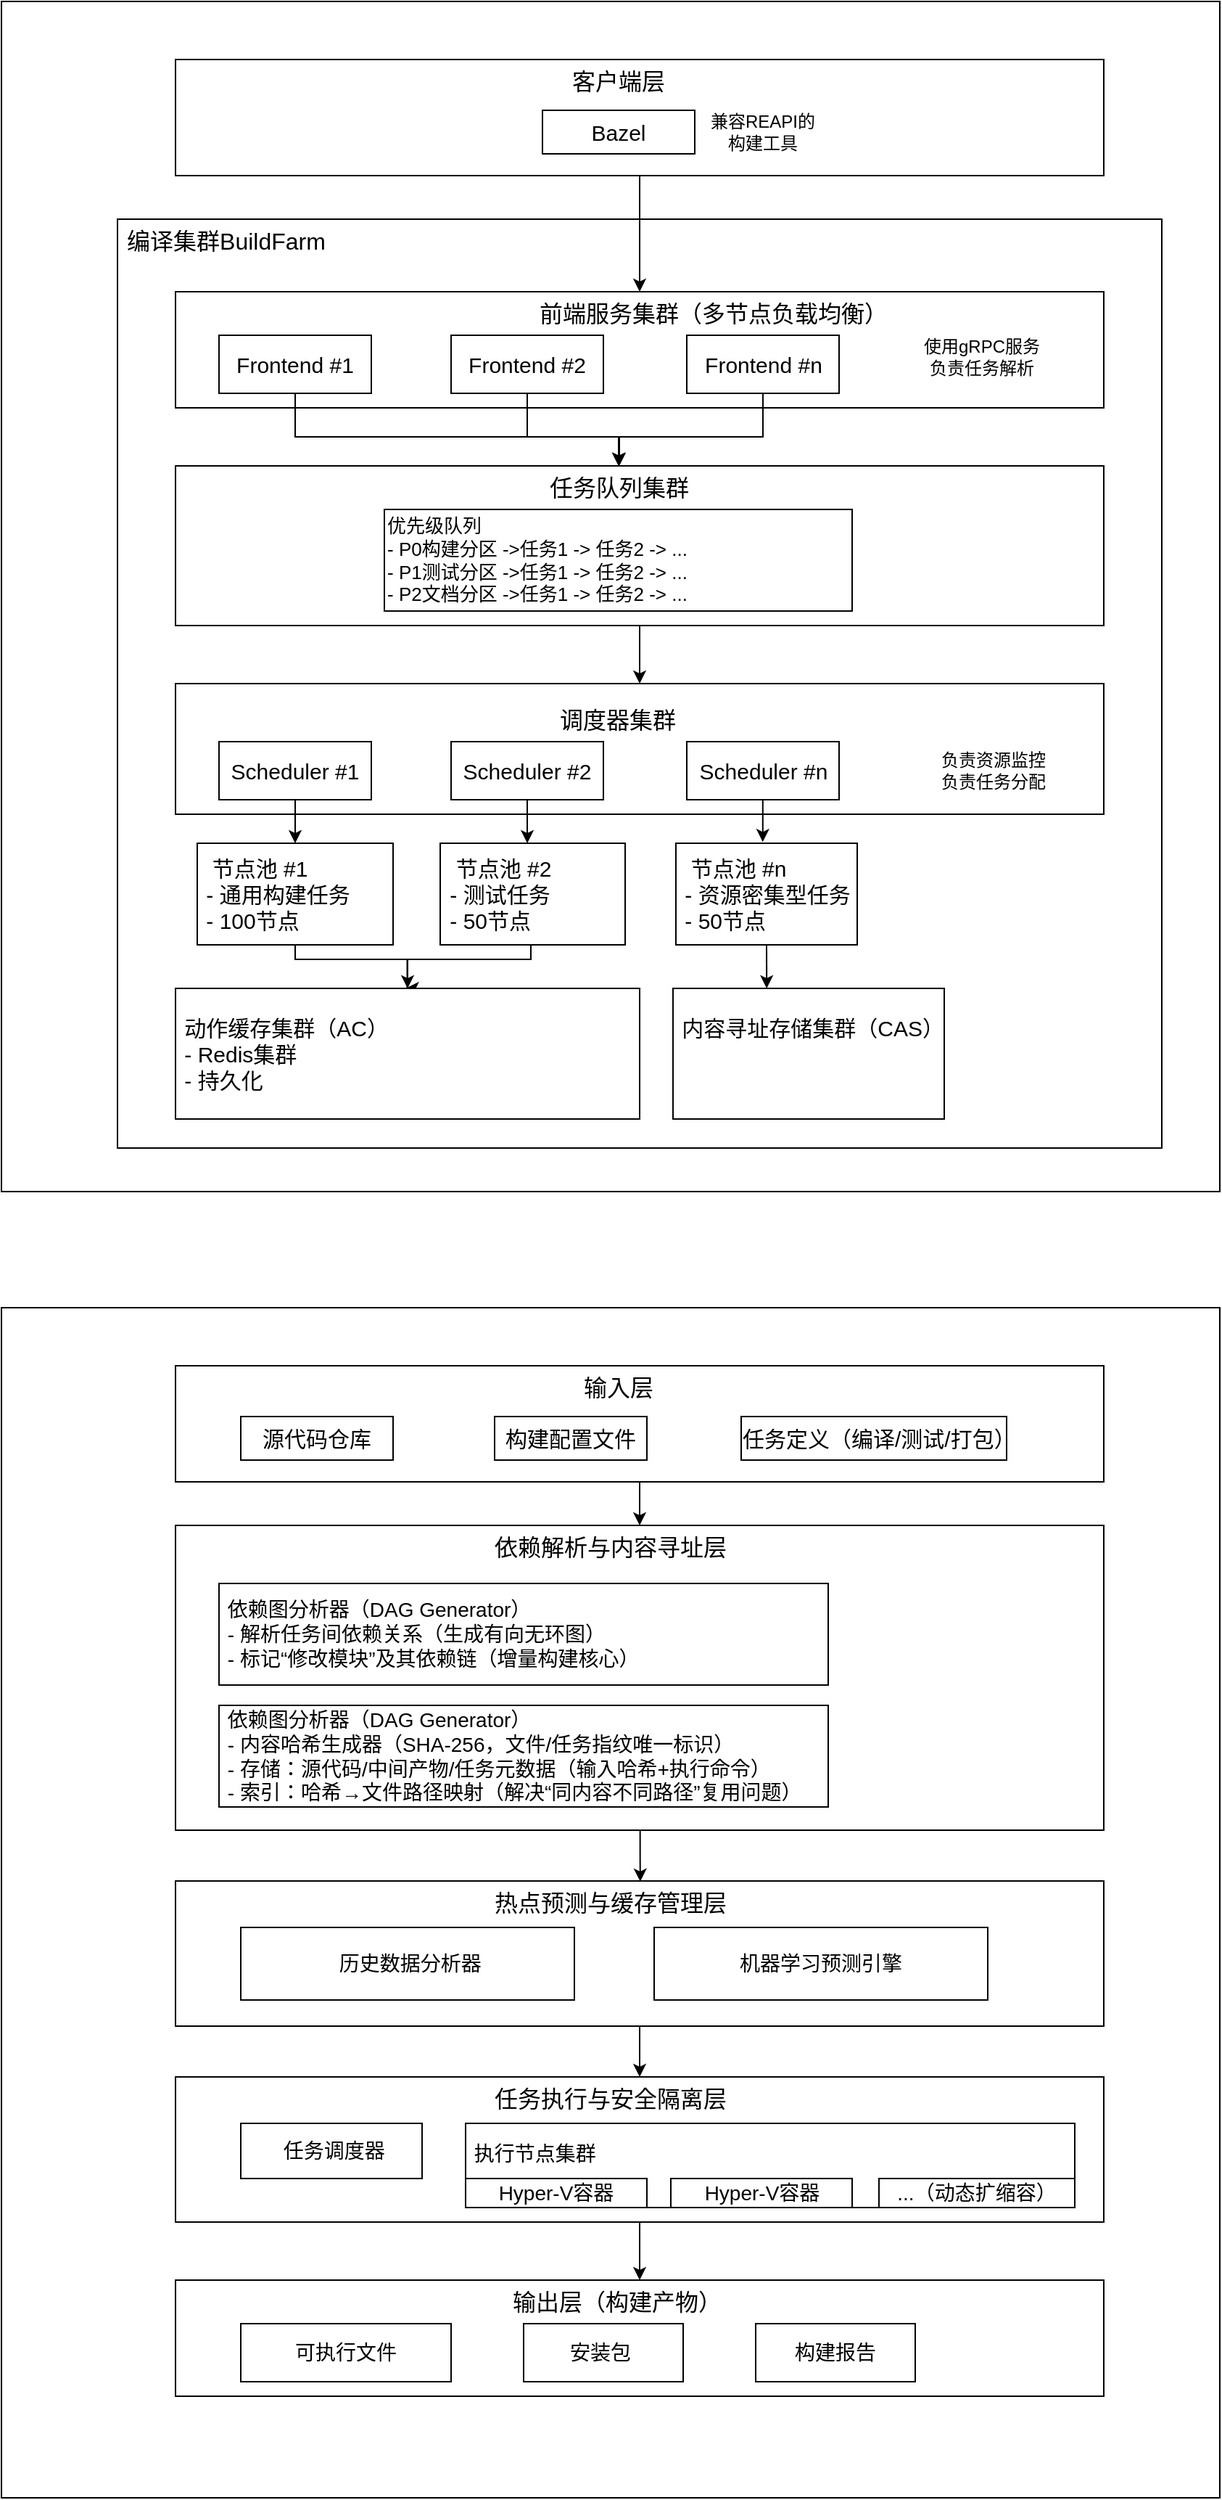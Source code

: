<mxfile version="28.0.7">
  <diagram name="Page-1" id="v7febAZ1-ew1I5EjixCc">
    <mxGraphModel dx="968" dy="743" grid="1" gridSize="10" guides="1" tooltips="1" connect="1" arrows="1" fold="1" page="1" pageScale="1" pageWidth="850" pageHeight="1100" math="0" shadow="0">
      <root>
        <mxCell id="0" />
        <mxCell id="1" parent="0" />
        <mxCell id="zgti9Vidsna3bLiAcMZ7-31" value="" style="rounded=0;whiteSpace=wrap;html=1;" vertex="1" parent="1">
          <mxGeometry y="200" width="840" height="820" as="geometry" />
        </mxCell>
        <mxCell id="zgti9Vidsna3bLiAcMZ7-46" value="" style="rounded=0;whiteSpace=wrap;html=1;" vertex="1" parent="1">
          <mxGeometry x="80" y="350" width="720" height="640" as="geometry" />
        </mxCell>
        <mxCell id="zgti9Vidsna3bLiAcMZ7-2" value="" style="rounded=0;whiteSpace=wrap;html=1;" vertex="1" parent="1">
          <mxGeometry x="120" y="240" width="640" height="80" as="geometry" />
        </mxCell>
        <mxCell id="zgti9Vidsna3bLiAcMZ7-3" value="&lt;font style=&quot;font-size: 16px;&quot;&gt;客户端层&lt;/font&gt;" style="text;html=1;align=center;verticalAlign=middle;whiteSpace=wrap;rounded=0;" vertex="1" parent="1">
          <mxGeometry x="388" y="240" width="75" height="30" as="geometry" />
        </mxCell>
        <mxCell id="zgti9Vidsna3bLiAcMZ7-4" value="&lt;font style=&quot;font-size: 15px;&quot;&gt;Bazel&lt;/font&gt;" style="rounded=0;whiteSpace=wrap;html=1;" vertex="1" parent="1">
          <mxGeometry x="373" y="275" width="105" height="30" as="geometry" />
        </mxCell>
        <mxCell id="zgti9Vidsna3bLiAcMZ7-7" value="&lt;font&gt;兼容REAPI的&lt;br&gt;构建工具&lt;/font&gt;" style="text;html=1;align=center;verticalAlign=middle;whiteSpace=wrap;rounded=0;" vertex="1" parent="1">
          <mxGeometry x="485" y="275" width="80" height="30" as="geometry" />
        </mxCell>
        <mxCell id="zgti9Vidsna3bLiAcMZ7-8" value="" style="rounded=0;whiteSpace=wrap;html=1;" vertex="1" parent="1">
          <mxGeometry x="120" y="400" width="640" height="80" as="geometry" />
        </mxCell>
        <mxCell id="zgti9Vidsna3bLiAcMZ7-9" value="&lt;font style=&quot;font-size: 16px;&quot;&gt;前端服务集群（多节点负载均衡）&lt;/font&gt;" style="text;html=1;align=center;verticalAlign=middle;whiteSpace=wrap;rounded=0;" vertex="1" parent="1">
          <mxGeometry x="360" y="400" width="262" height="30" as="geometry" />
        </mxCell>
        <mxCell id="zgti9Vidsna3bLiAcMZ7-34" style="edgeStyle=orthogonalEdgeStyle;rounded=0;orthogonalLoop=1;jettySize=auto;html=1;" edge="1" parent="1" source="zgti9Vidsna3bLiAcMZ7-10" target="zgti9Vidsna3bLiAcMZ7-15">
          <mxGeometry relative="1" as="geometry">
            <Array as="points">
              <mxPoint x="203" y="500" />
              <mxPoint x="426" y="500" />
            </Array>
          </mxGeometry>
        </mxCell>
        <mxCell id="zgti9Vidsna3bLiAcMZ7-10" value="&lt;font style=&quot;font-size: 15px;&quot;&gt;Frontend #1&lt;/font&gt;" style="rounded=0;whiteSpace=wrap;html=1;" vertex="1" parent="1">
          <mxGeometry x="150" y="430" width="105" height="40" as="geometry" />
        </mxCell>
        <mxCell id="zgti9Vidsna3bLiAcMZ7-35" style="edgeStyle=orthogonalEdgeStyle;rounded=0;orthogonalLoop=1;jettySize=auto;html=1;entryX=0.5;entryY=0;entryDx=0;entryDy=0;" edge="1" parent="1" source="zgti9Vidsna3bLiAcMZ7-11" target="zgti9Vidsna3bLiAcMZ7-15">
          <mxGeometry relative="1" as="geometry">
            <Array as="points">
              <mxPoint x="363" y="500" />
              <mxPoint x="426" y="500" />
            </Array>
          </mxGeometry>
        </mxCell>
        <mxCell id="zgti9Vidsna3bLiAcMZ7-11" value="&lt;font style=&quot;font-size: 15px;&quot;&gt;Frontend #2&lt;/font&gt;" style="rounded=0;whiteSpace=wrap;html=1;" vertex="1" parent="1">
          <mxGeometry x="310" y="430" width="105" height="40" as="geometry" />
        </mxCell>
        <mxCell id="zgti9Vidsna3bLiAcMZ7-36" style="edgeStyle=orthogonalEdgeStyle;rounded=0;orthogonalLoop=1;jettySize=auto;html=1;entryX=0.5;entryY=0;entryDx=0;entryDy=0;" edge="1" parent="1" source="zgti9Vidsna3bLiAcMZ7-12" target="zgti9Vidsna3bLiAcMZ7-15">
          <mxGeometry relative="1" as="geometry">
            <Array as="points">
              <mxPoint x="525" y="500" />
              <mxPoint x="426" y="500" />
            </Array>
          </mxGeometry>
        </mxCell>
        <mxCell id="zgti9Vidsna3bLiAcMZ7-12" value="&lt;font style=&quot;font-size: 15px;&quot;&gt;Frontend #n&lt;/font&gt;" style="rounded=0;whiteSpace=wrap;html=1;" vertex="1" parent="1">
          <mxGeometry x="472.5" y="430" width="105" height="40" as="geometry" />
        </mxCell>
        <mxCell id="zgti9Vidsna3bLiAcMZ7-13" value="使用gRPC服务&lt;br&gt;负责任务解析" style="text;html=1;align=center;verticalAlign=middle;whiteSpace=wrap;rounded=0;" vertex="1" parent="1">
          <mxGeometry x="622" y="430" width="108" height="30" as="geometry" />
        </mxCell>
        <mxCell id="zgti9Vidsna3bLiAcMZ7-37" style="edgeStyle=orthogonalEdgeStyle;rounded=0;orthogonalLoop=1;jettySize=auto;html=1;entryX=0.5;entryY=0;entryDx=0;entryDy=0;" edge="1" parent="1" source="zgti9Vidsna3bLiAcMZ7-14" target="zgti9Vidsna3bLiAcMZ7-20">
          <mxGeometry relative="1" as="geometry" />
        </mxCell>
        <mxCell id="zgti9Vidsna3bLiAcMZ7-14" value="" style="rounded=0;whiteSpace=wrap;html=1;" vertex="1" parent="1">
          <mxGeometry x="120" y="520" width="640" height="110" as="geometry" />
        </mxCell>
        <mxCell id="zgti9Vidsna3bLiAcMZ7-15" value="&lt;font style=&quot;font-size: 16px;&quot;&gt;任务队列集群&lt;/font&gt;" style="text;html=1;align=center;verticalAlign=middle;whiteSpace=wrap;rounded=0;" vertex="1" parent="1">
          <mxGeometry x="370.5" y="520" width="110" height="30" as="geometry" />
        </mxCell>
        <mxCell id="zgti9Vidsna3bLiAcMZ7-16" value="&lt;font style=&quot;font-size: 13px;&quot;&gt;&lt;font style=&quot;&quot;&gt;优先级队列&lt;br&gt;&lt;font style=&quot;&quot;&gt;- P0构建分区 -&amp;gt;任务1 -&amp;gt; 任务2 -&amp;gt; ...&lt;br&gt;- P1测试分区&amp;nbsp;-&amp;gt;任务1 -&amp;gt; 任务2 -&amp;gt; ...&lt;br&gt;- P2文档分区&lt;/font&gt;&lt;/font&gt;&amp;nbsp;-&amp;gt;任务1 -&amp;gt; 任务2 -&amp;gt; ...&lt;/font&gt;" style="rounded=0;whiteSpace=wrap;html=1;align=left;" vertex="1" parent="1">
          <mxGeometry x="264" y="550" width="322.5" height="70" as="geometry" />
        </mxCell>
        <mxCell id="zgti9Vidsna3bLiAcMZ7-20" value="" style="rounded=0;whiteSpace=wrap;html=1;" vertex="1" parent="1">
          <mxGeometry x="120" y="670" width="640" height="90" as="geometry" />
        </mxCell>
        <mxCell id="zgti9Vidsna3bLiAcMZ7-21" value="&lt;font style=&quot;font-size: 16px;&quot;&gt;调度器集群&lt;/font&gt;" style="text;html=1;align=center;verticalAlign=middle;whiteSpace=wrap;rounded=0;" vertex="1" parent="1">
          <mxGeometry x="370" y="680" width="110" height="30" as="geometry" />
        </mxCell>
        <mxCell id="zgti9Vidsna3bLiAcMZ7-38" style="edgeStyle=orthogonalEdgeStyle;rounded=0;orthogonalLoop=1;jettySize=auto;html=1;entryX=0.5;entryY=0;entryDx=0;entryDy=0;" edge="1" parent="1" source="zgti9Vidsna3bLiAcMZ7-22" target="zgti9Vidsna3bLiAcMZ7-26">
          <mxGeometry relative="1" as="geometry" />
        </mxCell>
        <mxCell id="zgti9Vidsna3bLiAcMZ7-22" value="&lt;font style=&quot;font-size: 15px;&quot;&gt;Scheduler #1&lt;/font&gt;" style="rounded=0;whiteSpace=wrap;html=1;" vertex="1" parent="1">
          <mxGeometry x="150" y="710" width="105" height="40" as="geometry" />
        </mxCell>
        <mxCell id="zgti9Vidsna3bLiAcMZ7-39" style="edgeStyle=orthogonalEdgeStyle;rounded=0;orthogonalLoop=1;jettySize=auto;html=1;entryX=0.471;entryY=0;entryDx=0;entryDy=0;entryPerimeter=0;" edge="1" parent="1" source="zgti9Vidsna3bLiAcMZ7-23" target="zgti9Vidsna3bLiAcMZ7-27">
          <mxGeometry relative="1" as="geometry" />
        </mxCell>
        <mxCell id="zgti9Vidsna3bLiAcMZ7-23" value="&lt;font style=&quot;font-size: 15px;&quot;&gt;Scheduler&amp;nbsp;#2&lt;/font&gt;" style="rounded=0;whiteSpace=wrap;html=1;" vertex="1" parent="1">
          <mxGeometry x="310" y="710" width="105" height="40" as="geometry" />
        </mxCell>
        <mxCell id="zgti9Vidsna3bLiAcMZ7-24" value="&lt;font style=&quot;font-size: 15px;&quot;&gt;Scheduler&amp;nbsp;#n&lt;/font&gt;" style="rounded=0;whiteSpace=wrap;html=1;" vertex="1" parent="1">
          <mxGeometry x="472.5" y="710" width="105" height="40" as="geometry" />
        </mxCell>
        <mxCell id="zgti9Vidsna3bLiAcMZ7-25" value="负责资源监控&lt;br&gt;负责任务分配" style="text;html=1;align=center;verticalAlign=middle;whiteSpace=wrap;rounded=0;" vertex="1" parent="1">
          <mxGeometry x="630" y="715" width="108" height="30" as="geometry" />
        </mxCell>
        <mxCell id="zgti9Vidsna3bLiAcMZ7-41" style="edgeStyle=orthogonalEdgeStyle;rounded=0;orthogonalLoop=1;jettySize=auto;html=1;entryX=0.5;entryY=0;entryDx=0;entryDy=0;" edge="1" parent="1" source="zgti9Vidsna3bLiAcMZ7-26" target="zgti9Vidsna3bLiAcMZ7-29">
          <mxGeometry relative="1" as="geometry">
            <Array as="points">
              <mxPoint x="203" y="860" />
              <mxPoint x="280" y="860" />
            </Array>
          </mxGeometry>
        </mxCell>
        <mxCell id="zgti9Vidsna3bLiAcMZ7-26" value="&lt;span style=&quot;font-size: 15px;&quot;&gt;&amp;nbsp; 节点池 #1&lt;br&gt;&amp;nbsp;- 通用构建任务&lt;br&gt;&amp;nbsp;- 100节点&lt;/span&gt;" style="rounded=0;whiteSpace=wrap;html=1;align=left;" vertex="1" parent="1">
          <mxGeometry x="135" y="780" width="135" height="70" as="geometry" />
        </mxCell>
        <mxCell id="zgti9Vidsna3bLiAcMZ7-42" style="edgeStyle=orthogonalEdgeStyle;rounded=0;orthogonalLoop=1;jettySize=auto;html=1;" edge="1" parent="1">
          <mxGeometry relative="1" as="geometry">
            <mxPoint x="278.75" y="880" as="targetPoint" />
            <mxPoint x="365.003" y="850" as="sourcePoint" />
            <Array as="points">
              <mxPoint x="364.75" y="860" />
              <mxPoint x="279.75" y="860" />
              <mxPoint x="279.75" y="880" />
            </Array>
          </mxGeometry>
        </mxCell>
        <mxCell id="zgti9Vidsna3bLiAcMZ7-27" value="&lt;span style=&quot;font-size: 15px;&quot;&gt;&amp;nbsp; 节点池 #2&lt;br&gt;&amp;nbsp;- 测试任务&lt;br&gt;&amp;nbsp;- 50节点&lt;/span&gt;" style="rounded=0;whiteSpace=wrap;html=1;align=left;" vertex="1" parent="1">
          <mxGeometry x="302.5" y="780" width="127.5" height="70" as="geometry" />
        </mxCell>
        <mxCell id="zgti9Vidsna3bLiAcMZ7-28" value="&lt;span style=&quot;font-size: 15px;&quot;&gt;&amp;nbsp; 节点池 #n&lt;br&gt;&amp;nbsp;- 资源密集型任务&lt;br&gt;&amp;nbsp;- 50节点&lt;/span&gt;" style="rounded=0;whiteSpace=wrap;html=1;align=left;" vertex="1" parent="1">
          <mxGeometry x="465" y="780" width="125" height="70" as="geometry" />
        </mxCell>
        <mxCell id="zgti9Vidsna3bLiAcMZ7-29" value="&lt;span style=&quot;font-size: 15px;&quot;&gt;&amp;nbsp;动作缓存集群（AC）&lt;br&gt;&amp;nbsp;- Redis集群&lt;br&gt;&amp;nbsp;- 持久化&lt;/span&gt;" style="rounded=0;whiteSpace=wrap;html=1;align=left;" vertex="1" parent="1">
          <mxGeometry x="120" y="880" width="320" height="90" as="geometry" />
        </mxCell>
        <mxCell id="zgti9Vidsna3bLiAcMZ7-30" value="&lt;span style=&quot;font-size: 15px;&quot;&gt;&amp;nbsp;内容寻址存储集群（CAS）&lt;br&gt;&lt;br&gt;&lt;br&gt;&lt;/span&gt;" style="rounded=0;whiteSpace=wrap;html=1;align=left;" vertex="1" parent="1">
          <mxGeometry x="463" y="880" width="187" height="90" as="geometry" />
        </mxCell>
        <mxCell id="zgti9Vidsna3bLiAcMZ7-32" value="" style="endArrow=classic;html=1;rounded=0;exitX=0.5;exitY=1;exitDx=0;exitDy=0;" edge="1" parent="1" source="zgti9Vidsna3bLiAcMZ7-2">
          <mxGeometry width="50" height="50" relative="1" as="geometry">
            <mxPoint x="370" y="660" as="sourcePoint" />
            <mxPoint x="440" y="400" as="targetPoint" />
          </mxGeometry>
        </mxCell>
        <mxCell id="zgti9Vidsna3bLiAcMZ7-40" style="edgeStyle=orthogonalEdgeStyle;rounded=0;orthogonalLoop=1;jettySize=auto;html=1;entryX=0.479;entryY=-0.012;entryDx=0;entryDy=0;entryPerimeter=0;" edge="1" parent="1" source="zgti9Vidsna3bLiAcMZ7-24" target="zgti9Vidsna3bLiAcMZ7-28">
          <mxGeometry relative="1" as="geometry">
            <Array as="points">
              <mxPoint x="525" y="770" />
            </Array>
          </mxGeometry>
        </mxCell>
        <mxCell id="zgti9Vidsna3bLiAcMZ7-43" style="edgeStyle=orthogonalEdgeStyle;rounded=0;orthogonalLoop=1;jettySize=auto;html=1;entryX=0.346;entryY=0.035;entryDx=0;entryDy=0;entryPerimeter=0;exitX=0.5;exitY=1;exitDx=0;exitDy=0;" edge="1" parent="1" source="zgti9Vidsna3bLiAcMZ7-28">
          <mxGeometry relative="1" as="geometry">
            <mxPoint x="527.398" y="846.85" as="sourcePoint" />
            <mxPoint x="527.602" y="880" as="targetPoint" />
          </mxGeometry>
        </mxCell>
        <mxCell id="zgti9Vidsna3bLiAcMZ7-47" value="&lt;font style=&quot;font-size: 16px;&quot;&gt;编译集群BuildFarm&lt;/font&gt;" style="text;html=1;align=center;verticalAlign=middle;whiteSpace=wrap;rounded=0;" vertex="1" parent="1">
          <mxGeometry x="80" y="350" width="150" height="30" as="geometry" />
        </mxCell>
        <mxCell id="zgti9Vidsna3bLiAcMZ7-48" value="" style="rounded=0;whiteSpace=wrap;html=1;" vertex="1" parent="1">
          <mxGeometry y="1100" width="840" height="820" as="geometry" />
        </mxCell>
        <mxCell id="zgti9Vidsna3bLiAcMZ7-50" value="" style="rounded=0;whiteSpace=wrap;html=1;" vertex="1" parent="1">
          <mxGeometry x="120" y="1140" width="640" height="80" as="geometry" />
        </mxCell>
        <mxCell id="zgti9Vidsna3bLiAcMZ7-51" value="&lt;font style=&quot;font-size: 16px;&quot;&gt;输入层&lt;/font&gt;" style="text;html=1;align=center;verticalAlign=middle;whiteSpace=wrap;rounded=0;" vertex="1" parent="1">
          <mxGeometry x="388" y="1140" width="75" height="30" as="geometry" />
        </mxCell>
        <mxCell id="zgti9Vidsna3bLiAcMZ7-52" value="&lt;font style=&quot;font-size: 15px;&quot;&gt;源代码仓库&lt;/font&gt;" style="rounded=0;whiteSpace=wrap;html=1;" vertex="1" parent="1">
          <mxGeometry x="165" y="1175" width="105" height="30" as="geometry" />
        </mxCell>
        <mxCell id="zgti9Vidsna3bLiAcMZ7-54" value="" style="rounded=0;whiteSpace=wrap;html=1;" vertex="1" parent="1">
          <mxGeometry x="120" y="1250" width="640" height="210" as="geometry" />
        </mxCell>
        <mxCell id="zgti9Vidsna3bLiAcMZ7-55" value="&lt;font style=&quot;font-size: 16px;&quot;&gt;&amp;nbsp;依赖解析与内容寻址层&amp;nbsp;&lt;/font&gt;" style="text;html=1;align=center;verticalAlign=middle;whiteSpace=wrap;rounded=0;" vertex="1" parent="1">
          <mxGeometry x="289" y="1250" width="262" height="30" as="geometry" />
        </mxCell>
        <mxCell id="zgti9Vidsna3bLiAcMZ7-57" value="&lt;div style=&quot;&quot;&gt;&lt;span style=&quot;background-color: transparent; color: light-dark(rgb(0, 0, 0), rgb(255, 255, 255));&quot;&gt;&lt;font style=&quot;font-size: 14px;&quot;&gt;&amp;nbsp;依赖图分析器（DAG Generator）&lt;/font&gt;&lt;/span&gt;&lt;/div&gt;&lt;font style=&quot;font-size: 14px;&quot;&gt;&lt;div style=&quot;&quot;&gt;&lt;div style=&quot;&quot;&gt;&lt;span style=&quot;background-color: transparent; color: light-dark(rgb(0, 0, 0), rgb(255, 255, 255));&quot;&gt;&amp;nbsp;- 解析任务间依赖关系（生成有向无环图）&lt;/span&gt;&lt;/div&gt;&lt;span style=&quot;background-color: transparent; color: light-dark(rgb(0, 0, 0), rgb(255, 255, 255));&quot;&gt;&lt;div style=&quot;&quot;&gt;&lt;span style=&quot;background-color: transparent; color: light-dark(rgb(0, 0, 0), rgb(255, 255, 255));&quot;&gt;&amp;nbsp;- 标记“修改模块”及其依赖链（增量构建核心）&amp;nbsp;&amp;nbsp;&lt;/span&gt;&lt;span style=&quot;background-color: transparent; color: light-dark(rgb(0, 0, 0), rgb(255, 255, 255));&quot;&gt;&amp;nbsp;&lt;/span&gt;&lt;/div&gt;&lt;/span&gt;&lt;/div&gt;&lt;/font&gt;" style="rounded=0;whiteSpace=wrap;html=1;align=left;" vertex="1" parent="1">
          <mxGeometry x="150" y="1290" width="420" height="70" as="geometry" />
        </mxCell>
        <mxCell id="zgti9Vidsna3bLiAcMZ7-82" value="" style="endArrow=classic;html=1;rounded=0;exitX=0.5;exitY=1;exitDx=0;exitDy=0;entryX=0.5;entryY=0;entryDx=0;entryDy=0;" edge="1" parent="1" source="zgti9Vidsna3bLiAcMZ7-50" target="zgti9Vidsna3bLiAcMZ7-54">
          <mxGeometry width="50" height="50" relative="1" as="geometry">
            <mxPoint x="370" y="1560" as="sourcePoint" />
            <mxPoint x="440" y="1300" as="targetPoint" />
          </mxGeometry>
        </mxCell>
        <mxCell id="zgti9Vidsna3bLiAcMZ7-86" value="&lt;font style=&quot;font-size: 15px;&quot;&gt;构建配置文件&lt;/font&gt;" style="rounded=0;whiteSpace=wrap;html=1;" vertex="1" parent="1">
          <mxGeometry x="340" y="1175" width="105" height="30" as="geometry" />
        </mxCell>
        <mxCell id="zgti9Vidsna3bLiAcMZ7-87" value="&lt;font style=&quot;font-size: 15px;&quot;&gt;任务定义（编译/测试/打包）&lt;/font&gt;" style="rounded=0;whiteSpace=wrap;html=1;" vertex="1" parent="1">
          <mxGeometry x="510" y="1175" width="183" height="30" as="geometry" />
        </mxCell>
        <mxCell id="zgti9Vidsna3bLiAcMZ7-88" value="&lt;div style=&quot;&quot;&gt;&lt;span style=&quot;background-color: transparent; color: light-dark(rgb(0, 0, 0), rgb(255, 255, 255));&quot;&gt;&lt;font style=&quot;font-size: 14px;&quot;&gt;&amp;nbsp;依赖图分析器（DAG Generator）&lt;/font&gt;&lt;/span&gt;&lt;/div&gt;&lt;font style=&quot;font-size: 14px;&quot;&gt;&lt;div style=&quot;&quot;&gt;&lt;div style=&quot;&quot;&gt;&lt;span style=&quot;background-color: transparent; color: light-dark(rgb(0, 0, 0), rgb(255, 255, 255));&quot;&gt;&amp;nbsp;&lt;/span&gt;&lt;span style=&quot;background-color: transparent; color: light-dark(rgb(0, 0, 0), rgb(255, 255, 255));&quot;&gt;- 内容哈希生成器（SHA-256，文件/任务指纹唯一标识）&lt;/span&gt;&lt;/div&gt;&lt;div style=&quot;&quot;&gt;&amp;nbsp;- 存储：源代码/中间产物/任务元数据（输入哈希+执行命令）&lt;br&gt;&lt;span style=&quot;background-color: transparent; color: light-dark(rgb(0, 0, 0), rgb(255, 255, 255));&quot;&gt;&amp;nbsp;- 索引：哈希→文件路径映射（解决“同内容不同路径”复用问题）&lt;/span&gt;&lt;span style=&quot;background-color: transparent; color: light-dark(rgb(0, 0, 0), rgb(255, 255, 255));&quot;&gt;&amp;nbsp;&lt;/span&gt;&lt;span style=&quot;background-color: transparent; color: light-dark(rgb(0, 0, 0), rgb(255, 255, 255));&quot;&gt;&amp;nbsp;&lt;/span&gt;&lt;/div&gt;&lt;/div&gt;&lt;/font&gt;" style="rounded=0;whiteSpace=wrap;html=1;align=left;" vertex="1" parent="1">
          <mxGeometry x="150" y="1374" width="420" height="70" as="geometry" />
        </mxCell>
        <mxCell id="zgti9Vidsna3bLiAcMZ7-89" value="" style="rounded=0;whiteSpace=wrap;html=1;" vertex="1" parent="1">
          <mxGeometry x="120" y="1495" width="640" height="100" as="geometry" />
        </mxCell>
        <mxCell id="zgti9Vidsna3bLiAcMZ7-90" value="&lt;div style=&quot;&quot;&gt;&lt;span style=&quot;font-size: 14px;&quot;&gt;&amp;nbsp;历史数据分析器&lt;/span&gt;&lt;/div&gt;" style="rounded=0;whiteSpace=wrap;html=1;align=center;" vertex="1" parent="1">
          <mxGeometry x="165" y="1527" width="230" height="50" as="geometry" />
        </mxCell>
        <mxCell id="zgti9Vidsna3bLiAcMZ7-91" value="&lt;font style=&quot;font-size: 16px;&quot;&gt;热点预测与缓存管理层&lt;/font&gt;" style="text;html=1;align=center;verticalAlign=middle;whiteSpace=wrap;rounded=0;" vertex="1" parent="1">
          <mxGeometry x="289" y="1495" width="262" height="30" as="geometry" />
        </mxCell>
        <mxCell id="zgti9Vidsna3bLiAcMZ7-92" value="&lt;div style=&quot;&quot;&gt;&lt;span style=&quot;font-size: 14px;&quot;&gt;机器学习预测引擎&lt;/span&gt;&lt;/div&gt;" style="rounded=0;whiteSpace=wrap;html=1;align=center;" vertex="1" parent="1">
          <mxGeometry x="450" y="1527" width="230" height="50" as="geometry" />
        </mxCell>
        <mxCell id="zgti9Vidsna3bLiAcMZ7-93" value="" style="rounded=0;whiteSpace=wrap;html=1;" vertex="1" parent="1">
          <mxGeometry x="120" y="1630" width="640" height="100" as="geometry" />
        </mxCell>
        <mxCell id="zgti9Vidsna3bLiAcMZ7-94" value="&lt;div style=&quot;&quot;&gt;&lt;span style=&quot;font-size: 14px;&quot;&gt;&amp;nbsp;&lt;/span&gt;&lt;span style=&quot;background-color: transparent; font-size: 14px;&quot;&gt;&amp;nbsp;任务调度器&amp;nbsp;&lt;/span&gt;&lt;/div&gt;" style="rounded=0;whiteSpace=wrap;html=1;align=center;" vertex="1" parent="1">
          <mxGeometry x="165" y="1662" width="125" height="38" as="geometry" />
        </mxCell>
        <mxCell id="zgti9Vidsna3bLiAcMZ7-95" value="&lt;font style=&quot;font-size: 16px;&quot;&gt;任务执行与安全隔离层&lt;/font&gt;" style="text;html=1;align=center;verticalAlign=middle;whiteSpace=wrap;rounded=0;" vertex="1" parent="1">
          <mxGeometry x="289" y="1630" width="262" height="30" as="geometry" />
        </mxCell>
        <mxCell id="zgti9Vidsna3bLiAcMZ7-96" value="&lt;div style=&quot;&quot;&gt;&lt;span style=&quot;font-size: 14px;&quot;&gt;&amp;nbsp;执行节点集群&lt;br&gt;&amp;nbsp;&lt;/span&gt;&lt;/div&gt;" style="rounded=0;whiteSpace=wrap;html=1;align=left;" vertex="1" parent="1">
          <mxGeometry x="320" y="1662" width="420" height="58" as="geometry" />
        </mxCell>
        <mxCell id="zgti9Vidsna3bLiAcMZ7-101" value="" style="rounded=0;whiteSpace=wrap;html=1;" vertex="1" parent="1">
          <mxGeometry x="120" y="1770" width="640" height="80" as="geometry" />
        </mxCell>
        <mxCell id="zgti9Vidsna3bLiAcMZ7-102" value="&lt;div style=&quot;&quot;&gt;&lt;span style=&quot;font-size: 14px;&quot;&gt;可执行文件&lt;/span&gt;&lt;/div&gt;" style="rounded=0;whiteSpace=wrap;html=1;align=center;" vertex="1" parent="1">
          <mxGeometry x="165" y="1800" width="145" height="40" as="geometry" />
        </mxCell>
        <mxCell id="zgti9Vidsna3bLiAcMZ7-103" value="&lt;font style=&quot;font-size: 16px;&quot;&gt;&amp;nbsp; 输出层（构建产物）&lt;/font&gt;" style="text;html=1;align=center;verticalAlign=middle;whiteSpace=wrap;rounded=0;" vertex="1" parent="1">
          <mxGeometry x="289" y="1770" width="262" height="30" as="geometry" />
        </mxCell>
        <mxCell id="zgti9Vidsna3bLiAcMZ7-104" value="&lt;div style=&quot;&quot;&gt;&lt;span style=&quot;font-size: 14px;&quot;&gt;安装包&amp;nbsp;&lt;/span&gt;&lt;/div&gt;" style="rounded=0;whiteSpace=wrap;html=1;align=center;" vertex="1" parent="1">
          <mxGeometry x="360" y="1800" width="110" height="40" as="geometry" />
        </mxCell>
        <mxCell id="zgti9Vidsna3bLiAcMZ7-105" value="&lt;div style=&quot;&quot;&gt;&lt;span style=&quot;font-size: 14px;&quot;&gt;构建报告&lt;/span&gt;&lt;/div&gt;" style="rounded=0;whiteSpace=wrap;html=1;align=center;" vertex="1" parent="1">
          <mxGeometry x="520" y="1800" width="110" height="40" as="geometry" />
        </mxCell>
        <mxCell id="zgti9Vidsna3bLiAcMZ7-106" value="&lt;div style=&quot;&quot;&gt;&lt;span style=&quot;font-size: 14px;&quot;&gt;Hyper-V容器&lt;/span&gt;&lt;/div&gt;" style="rounded=0;whiteSpace=wrap;html=1;align=center;" vertex="1" parent="1">
          <mxGeometry x="320" y="1700" width="125" height="20" as="geometry" />
        </mxCell>
        <mxCell id="zgti9Vidsna3bLiAcMZ7-107" value="&lt;div style=&quot;&quot;&gt;&lt;span style=&quot;font-size: 14px;&quot;&gt;Hyper-V容器&lt;/span&gt;&lt;/div&gt;" style="rounded=0;whiteSpace=wrap;html=1;align=center;" vertex="1" parent="1">
          <mxGeometry x="461.5" y="1700" width="125" height="20" as="geometry" />
        </mxCell>
        <mxCell id="zgti9Vidsna3bLiAcMZ7-108" value="&lt;div style=&quot;&quot;&gt;&lt;span style=&quot;font-size: 14px;&quot;&gt;...（动态扩缩容）&lt;/span&gt;&lt;/div&gt;" style="rounded=0;whiteSpace=wrap;html=1;align=center;" vertex="1" parent="1">
          <mxGeometry x="605" y="1700" width="135" height="20" as="geometry" />
        </mxCell>
        <mxCell id="zgti9Vidsna3bLiAcMZ7-109" value="" style="endArrow=classic;html=1;rounded=0;entryX=0.578;entryY=0.014;entryDx=0;entryDy=0;entryPerimeter=0;" edge="1" parent="1" target="zgti9Vidsna3bLiAcMZ7-91">
          <mxGeometry width="50" height="50" relative="1" as="geometry">
            <mxPoint x="440.33" y="1460" as="sourcePoint" />
            <mxPoint x="440" y="1490" as="targetPoint" />
            <Array as="points">
              <mxPoint x="440.33" y="1480" />
            </Array>
          </mxGeometry>
        </mxCell>
        <mxCell id="zgti9Vidsna3bLiAcMZ7-110" value="" style="endArrow=classic;html=1;rounded=0;exitX=0.5;exitY=1;exitDx=0;exitDy=0;" edge="1" parent="1" source="zgti9Vidsna3bLiAcMZ7-89">
          <mxGeometry width="50" height="50" relative="1" as="geometry">
            <mxPoint x="440" y="1600" as="sourcePoint" />
            <mxPoint x="440" y="1630" as="targetPoint" />
          </mxGeometry>
        </mxCell>
        <mxCell id="zgti9Vidsna3bLiAcMZ7-111" value="" style="endArrow=classic;html=1;rounded=0;exitX=0.5;exitY=1;exitDx=0;exitDy=0;exitPerimeter=0;" edge="1" parent="1" source="zgti9Vidsna3bLiAcMZ7-93">
          <mxGeometry width="50" height="50" relative="1" as="geometry">
            <mxPoint x="450" y="1690" as="sourcePoint" />
            <mxPoint x="440" y="1770" as="targetPoint" />
          </mxGeometry>
        </mxCell>
      </root>
    </mxGraphModel>
  </diagram>
</mxfile>
